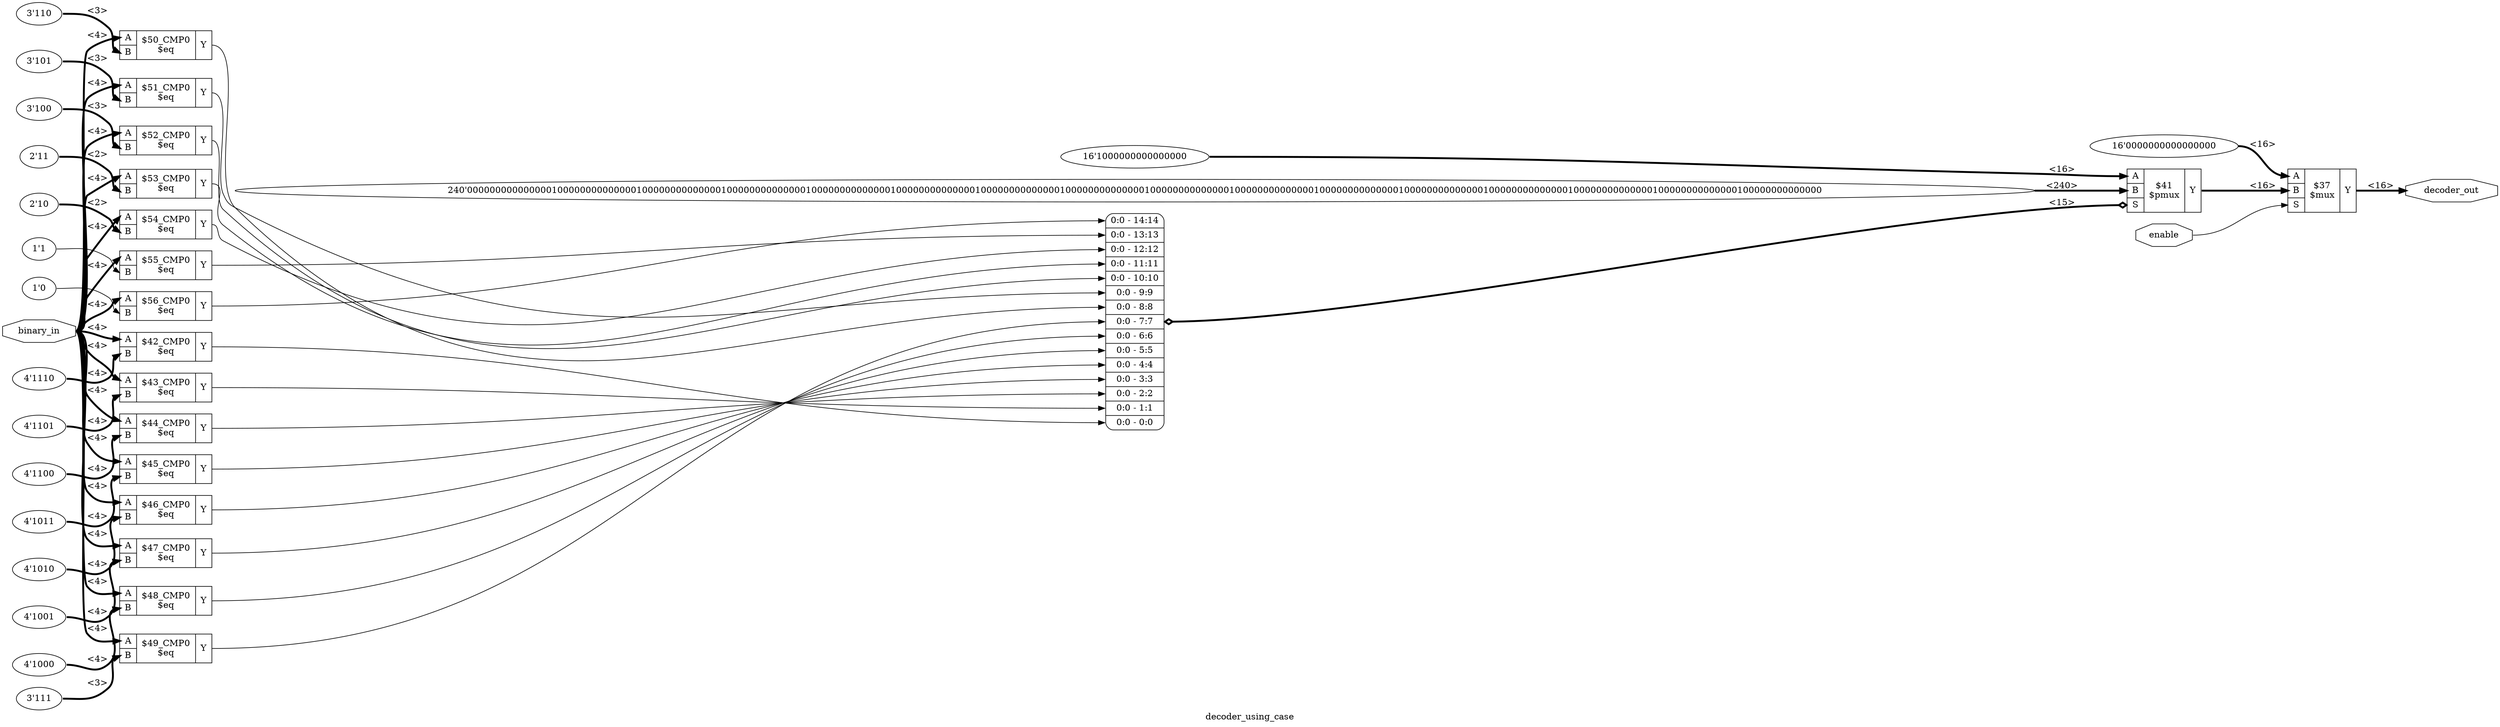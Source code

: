 digraph "decoder_using_case" {
label="decoder_using_case";
rankdir="LR";
remincross=true;
n2 [ shape=octagon, label="binary_in", color="black", fontcolor="black" ];
n3 [ shape=octagon, label="enable", color="black", fontcolor="black" ];
n4 [ shape=octagon, label="decoder_out", color="black", fontcolor="black" ];
v0 [ label="16'0000000000000000" ];
c25 [ shape=record, label="{{<p21> A|<p22> B|<p23> S}|$37\n$mux|{<p24> Y}}" ];
v1 [ label="4'1110" ];
c26 [ shape=record, label="{{<p21> A|<p22> B}|$42_CMP0\n$eq|{<p24> Y}}" ];
v2 [ label="16'1000000000000000" ];
v3 [ label="240'000000000000000100000000000000100000000000000100000000000000100000000000000100000000000000100000000000000100000000000000100000000000000100000000000000100000000000000100000000000000100000000000000100000000000000100000000000000100000000000000" ];
c27 [ shape=record, label="{{<p21> A|<p22> B|<p23> S}|$41\n$pmux|{<p24> Y}}" ];
x4 [ shape=record, style=rounded, label="<s14> 0:0 - 14:14 |<s13> 0:0 - 13:13 |<s12> 0:0 - 12:12 |<s11> 0:0 - 11:11 |<s10> 0:0 - 10:10 |<s9> 0:0 - 9:9 |<s8> 0:0 - 8:8 |<s7> 0:0 - 7:7 |<s6> 0:0 - 6:6 |<s5> 0:0 - 5:5 |<s4> 0:0 - 4:4 |<s3> 0:0 - 3:3 |<s2> 0:0 - 2:2 |<s1> 0:0 - 1:1 |<s0> 0:0 - 0:0 " ];
x4:e -> c27:p23:w [arrowhead=odiamond, arrowtail=odiamond, dir=both, color="black", style="setlinewidth(3)", label="<15>"];
v5 [ label="4'1101" ];
c28 [ shape=record, label="{{<p21> A|<p22> B}|$43_CMP0\n$eq|{<p24> Y}}" ];
v6 [ label="4'1100" ];
c29 [ shape=record, label="{{<p21> A|<p22> B}|$44_CMP0\n$eq|{<p24> Y}}" ];
v7 [ label="4'1011" ];
c30 [ shape=record, label="{{<p21> A|<p22> B}|$45_CMP0\n$eq|{<p24> Y}}" ];
v8 [ label="4'1010" ];
c31 [ shape=record, label="{{<p21> A|<p22> B}|$46_CMP0\n$eq|{<p24> Y}}" ];
v9 [ label="4'1001" ];
c32 [ shape=record, label="{{<p21> A|<p22> B}|$47_CMP0\n$eq|{<p24> Y}}" ];
v10 [ label="4'1000" ];
c33 [ shape=record, label="{{<p21> A|<p22> B}|$48_CMP0\n$eq|{<p24> Y}}" ];
v11 [ label="3'111" ];
c34 [ shape=record, label="{{<p21> A|<p22> B}|$49_CMP0\n$eq|{<p24> Y}}" ];
v12 [ label="3'110" ];
c35 [ shape=record, label="{{<p21> A|<p22> B}|$50_CMP0\n$eq|{<p24> Y}}" ];
v13 [ label="3'101" ];
c36 [ shape=record, label="{{<p21> A|<p22> B}|$51_CMP0\n$eq|{<p24> Y}}" ];
v14 [ label="3'100" ];
c37 [ shape=record, label="{{<p21> A|<p22> B}|$52_CMP0\n$eq|{<p24> Y}}" ];
v15 [ label="2'11" ];
c38 [ shape=record, label="{{<p21> A|<p22> B}|$53_CMP0\n$eq|{<p24> Y}}" ];
v16 [ label="2'10" ];
c39 [ shape=record, label="{{<p21> A|<p22> B}|$54_CMP0\n$eq|{<p24> Y}}" ];
v17 [ label="1'1" ];
c40 [ shape=record, label="{{<p21> A|<p22> B}|$55_CMP0\n$eq|{<p24> Y}}" ];
v18 [ label="1'0" ];
c41 [ shape=record, label="{{<p21> A|<p22> B}|$56_CMP0\n$eq|{<p24> Y}}" ];
c31:p24:e -> x4:s4:w [color="black", label=""];
c32:p24:e -> x4:s5:w [color="black", label=""];
c33:p24:e -> x4:s6:w [color="black", label=""];
c34:p24:e -> x4:s7:w [color="black", label=""];
c35:p24:e -> x4:s8:w [color="black", label=""];
c36:p24:e -> x4:s9:w [color="black", label=""];
c37:p24:e -> x4:s10:w [color="black", label=""];
c38:p24:e -> x4:s11:w [color="black", label=""];
c39:p24:e -> x4:s12:w [color="black", label=""];
c40:p24:e -> x4:s13:w [color="black", label=""];
n2:e -> c26:p21:w [color="black", style="setlinewidth(3)", label="<4>"];
n2:e -> c28:p21:w [color="black", style="setlinewidth(3)", label="<4>"];
n2:e -> c29:p21:w [color="black", style="setlinewidth(3)", label="<4>"];
n2:e -> c30:p21:w [color="black", style="setlinewidth(3)", label="<4>"];
n2:e -> c31:p21:w [color="black", style="setlinewidth(3)", label="<4>"];
n2:e -> c32:p21:w [color="black", style="setlinewidth(3)", label="<4>"];
n2:e -> c33:p21:w [color="black", style="setlinewidth(3)", label="<4>"];
n2:e -> c34:p21:w [color="black", style="setlinewidth(3)", label="<4>"];
n2:e -> c35:p21:w [color="black", style="setlinewidth(3)", label="<4>"];
n2:e -> c36:p21:w [color="black", style="setlinewidth(3)", label="<4>"];
n2:e -> c37:p21:w [color="black", style="setlinewidth(3)", label="<4>"];
n2:e -> c38:p21:w [color="black", style="setlinewidth(3)", label="<4>"];
n2:e -> c39:p21:w [color="black", style="setlinewidth(3)", label="<4>"];
n2:e -> c40:p21:w [color="black", style="setlinewidth(3)", label="<4>"];
n2:e -> c41:p21:w [color="black", style="setlinewidth(3)", label="<4>"];
c41:p24:e -> x4:s14:w [color="black", label=""];
n3:e -> c25:p23:w [color="black", label=""];
c25:p24:e -> n4:w [color="black", style="setlinewidth(3)", label="<16>"];
c27:p24:e -> c25:p22:w [color="black", style="setlinewidth(3)", label="<16>"];
c26:p24:e -> x4:s0:w [color="black", label=""];
c28:p24:e -> x4:s1:w [color="black", label=""];
c29:p24:e -> x4:s2:w [color="black", label=""];
c30:p24:e -> x4:s3:w [color="black", label=""];
v0:e -> c25:p21:w [color="black", style="setlinewidth(3)", label="<16>"];
v1:e -> c26:p22:w [color="black", style="setlinewidth(3)", label="<4>"];
v10:e -> c33:p22:w [color="black", style="setlinewidth(3)", label="<4>"];
v11:e -> c34:p22:w [color="black", style="setlinewidth(3)", label="<3>"];
v12:e -> c35:p22:w [color="black", style="setlinewidth(3)", label="<3>"];
v13:e -> c36:p22:w [color="black", style="setlinewidth(3)", label="<3>"];
v14:e -> c37:p22:w [color="black", style="setlinewidth(3)", label="<3>"];
v15:e -> c38:p22:w [color="black", style="setlinewidth(3)", label="<2>"];
v16:e -> c39:p22:w [color="black", style="setlinewidth(3)", label="<2>"];
v17:e -> c40:p22:w [color="black", label=""];
v18:e -> c41:p22:w [color="black", label=""];
v2:e -> c27:p21:w [color="black", style="setlinewidth(3)", label="<16>"];
v3:e -> c27:p22:w [color="black", style="setlinewidth(3)", label="<240>"];
v5:e -> c28:p22:w [color="black", style="setlinewidth(3)", label="<4>"];
v6:e -> c29:p22:w [color="black", style="setlinewidth(3)", label="<4>"];
v7:e -> c30:p22:w [color="black", style="setlinewidth(3)", label="<4>"];
v8:e -> c31:p22:w [color="black", style="setlinewidth(3)", label="<4>"];
v9:e -> c32:p22:w [color="black", style="setlinewidth(3)", label="<4>"];
}
